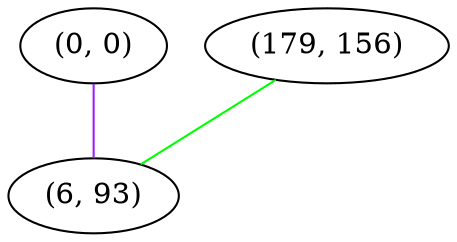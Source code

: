 graph "" {
"(0, 0)";
"(179, 156)";
"(6, 93)";
"(0, 0)" -- "(6, 93)"  [color=purple, key=0, weight=4];
"(179, 156)" -- "(6, 93)"  [color=green, key=0, weight=2];
}
